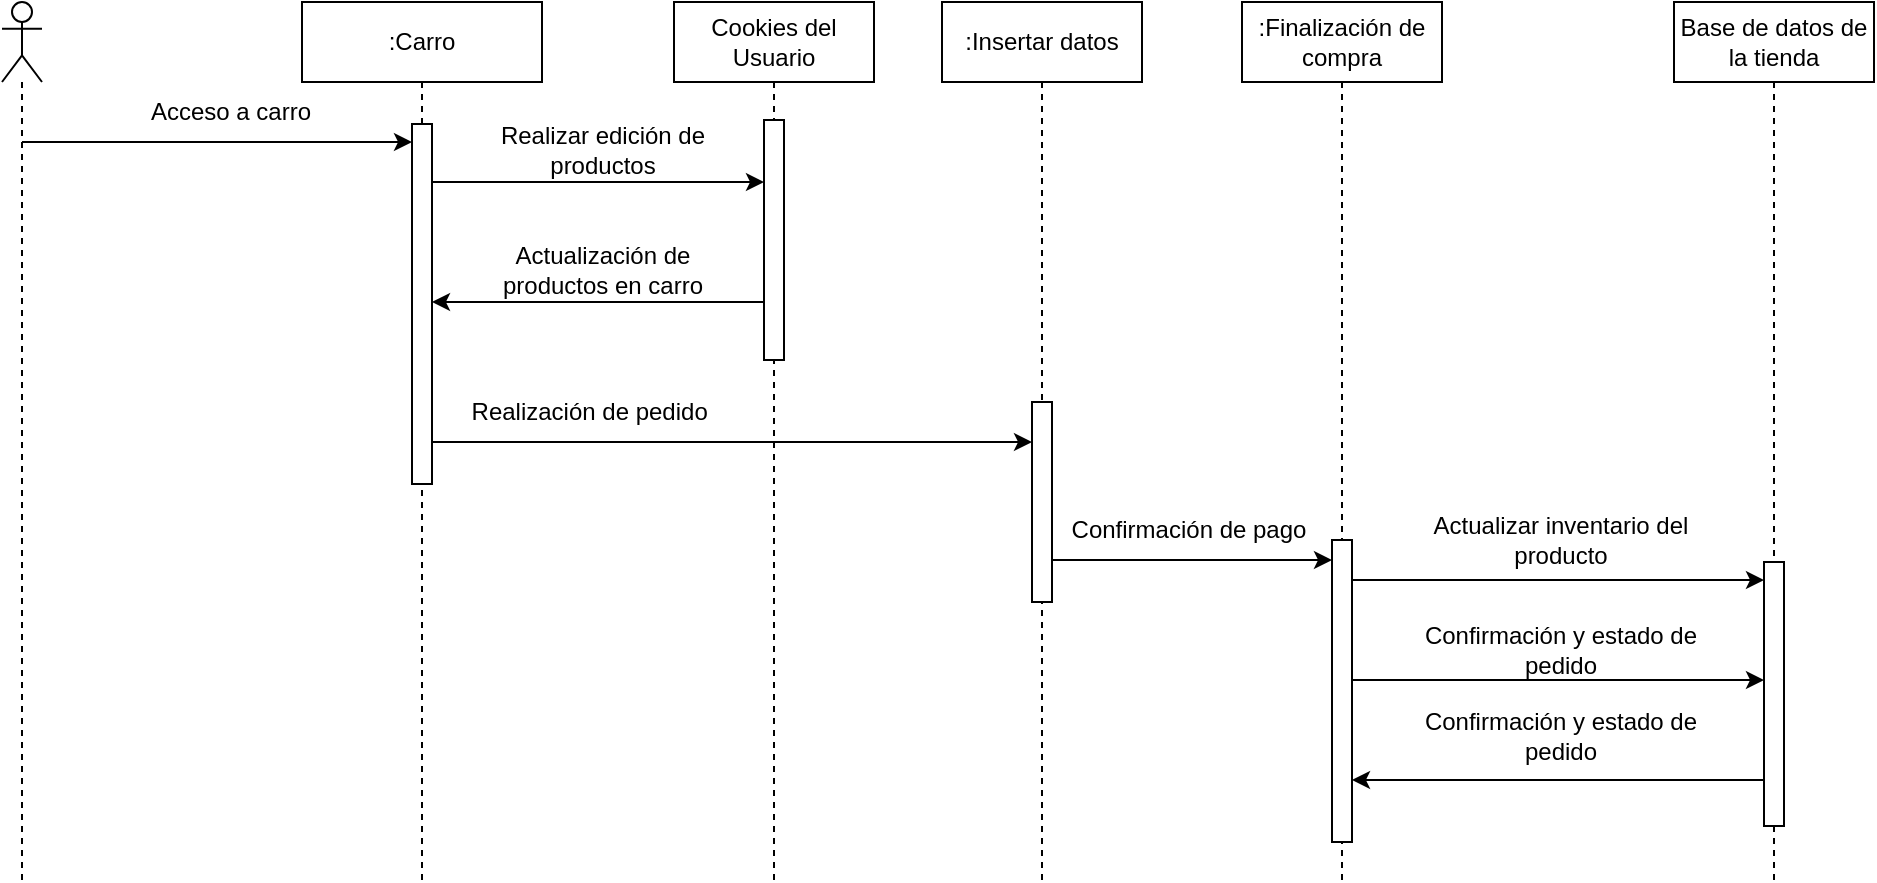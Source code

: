 <mxfile version="21.3.3" type="device">
  <diagram name="Página-1" id="Ur5EyF83YAwJnZ9i6efP">
    <mxGraphModel dx="5915" dy="-891" grid="1" gridSize="10" guides="1" tooltips="1" connect="1" arrows="1" fold="1" page="1" pageScale="1" pageWidth="827" pageHeight="1169" math="0" shadow="0">
      <root>
        <mxCell id="0" />
        <mxCell id="1" parent="0" />
        <mxCell id="ioUW0PHjHnX9UqvaIo_N-1" value=":Carro" style="shape=umlLifeline;perimeter=lifelinePerimeter;whiteSpace=wrap;html=1;container=1;dropTarget=0;collapsible=0;recursiveResize=0;outlineConnect=0;portConstraint=eastwest;newEdgeStyle={&quot;edgeStyle&quot;:&quot;elbowEdgeStyle&quot;,&quot;elbow&quot;:&quot;vertical&quot;,&quot;curved&quot;:0,&quot;rounded&quot;:0};" vertex="1" parent="1">
          <mxGeometry x="-2820" y="2710" width="120" height="439" as="geometry" />
        </mxCell>
        <mxCell id="ioUW0PHjHnX9UqvaIo_N-2" value="" style="html=1;points=[];perimeter=orthogonalPerimeter;outlineConnect=0;targetShapes=umlLifeline;portConstraint=eastwest;newEdgeStyle={&quot;edgeStyle&quot;:&quot;elbowEdgeStyle&quot;,&quot;elbow&quot;:&quot;vertical&quot;,&quot;curved&quot;:0,&quot;rounded&quot;:0};" vertex="1" parent="ioUW0PHjHnX9UqvaIo_N-1">
          <mxGeometry x="55" y="61" width="10" height="180" as="geometry" />
        </mxCell>
        <mxCell id="ioUW0PHjHnX9UqvaIo_N-3" style="edgeStyle=orthogonalEdgeStyle;rounded=0;orthogonalLoop=1;jettySize=auto;html=1;" edge="1" parent="1" source="ioUW0PHjHnX9UqvaIo_N-15" target="ioUW0PHjHnX9UqvaIo_N-2">
          <mxGeometry relative="1" as="geometry">
            <mxPoint x="-2960" y="2885.032" as="sourcePoint" />
            <Array as="points">
              <mxPoint x="-2830" y="2780" />
              <mxPoint x="-2830" y="2780" />
            </Array>
          </mxGeometry>
        </mxCell>
        <mxCell id="ioUW0PHjHnX9UqvaIo_N-4" value="Base de datos de la tienda" style="shape=umlLifeline;perimeter=lifelinePerimeter;whiteSpace=wrap;html=1;container=1;dropTarget=0;collapsible=0;recursiveResize=0;outlineConnect=0;portConstraint=eastwest;newEdgeStyle={&quot;edgeStyle&quot;:&quot;elbowEdgeStyle&quot;,&quot;elbow&quot;:&quot;vertical&quot;,&quot;curved&quot;:0,&quot;rounded&quot;:0};" vertex="1" parent="1">
          <mxGeometry x="-2134" y="2710" width="100" height="439" as="geometry" />
        </mxCell>
        <mxCell id="ioUW0PHjHnX9UqvaIo_N-5" value="" style="html=1;points=[];perimeter=orthogonalPerimeter;outlineConnect=0;targetShapes=umlLifeline;portConstraint=eastwest;newEdgeStyle={&quot;edgeStyle&quot;:&quot;elbowEdgeStyle&quot;,&quot;elbow&quot;:&quot;vertical&quot;,&quot;curved&quot;:0,&quot;rounded&quot;:0};" vertex="1" parent="ioUW0PHjHnX9UqvaIo_N-4">
          <mxGeometry x="45" y="280" width="10" height="132" as="geometry" />
        </mxCell>
        <mxCell id="ioUW0PHjHnX9UqvaIo_N-6" style="edgeStyle=elbowEdgeStyle;rounded=0;orthogonalLoop=1;jettySize=auto;html=1;elbow=vertical;curved=0;" edge="1" parent="1" source="ioUW0PHjHnX9UqvaIo_N-2" target="ioUW0PHjHnX9UqvaIo_N-27">
          <mxGeometry relative="1" as="geometry">
            <Array as="points">
              <mxPoint x="-2670" y="2800" />
            </Array>
          </mxGeometry>
        </mxCell>
        <mxCell id="ioUW0PHjHnX9UqvaIo_N-7" value="Acceso a carro" style="text;html=1;strokeColor=none;fillColor=none;align=center;verticalAlign=middle;whiteSpace=wrap;rounded=0;" vertex="1" parent="1">
          <mxGeometry x="-2926.5" y="2750" width="141" height="30" as="geometry" />
        </mxCell>
        <mxCell id="ioUW0PHjHnX9UqvaIo_N-8" value="Realizar edición de productos" style="text;html=1;strokeColor=none;fillColor=none;align=center;verticalAlign=middle;whiteSpace=wrap;rounded=0;" vertex="1" parent="1">
          <mxGeometry x="-2740" y="2769" width="141" height="30" as="geometry" />
        </mxCell>
        <mxCell id="ioUW0PHjHnX9UqvaIo_N-9" style="edgeStyle=elbowEdgeStyle;rounded=0;orthogonalLoop=1;jettySize=auto;html=1;elbow=vertical;curved=0;" edge="1" parent="1" source="ioUW0PHjHnX9UqvaIo_N-27" target="ioUW0PHjHnX9UqvaIo_N-2">
          <mxGeometry relative="1" as="geometry">
            <mxPoint x="-2670" y="2910" as="sourcePoint" />
            <mxPoint x="-2680" y="2890" as="targetPoint" />
            <Array as="points">
              <mxPoint x="-2670" y="2860" />
            </Array>
          </mxGeometry>
        </mxCell>
        <mxCell id="ioUW0PHjHnX9UqvaIo_N-10" value="Actualización de productos en carro" style="text;html=1;strokeColor=none;fillColor=none;align=center;verticalAlign=middle;whiteSpace=wrap;rounded=0;" vertex="1" parent="1">
          <mxGeometry x="-2740" y="2829" width="141" height="30" as="geometry" />
        </mxCell>
        <mxCell id="ioUW0PHjHnX9UqvaIo_N-11" value=":Insertar datos" style="shape=umlLifeline;perimeter=lifelinePerimeter;whiteSpace=wrap;html=1;container=1;dropTarget=0;collapsible=0;recursiveResize=0;outlineConnect=0;portConstraint=eastwest;newEdgeStyle={&quot;edgeStyle&quot;:&quot;elbowEdgeStyle&quot;,&quot;elbow&quot;:&quot;vertical&quot;,&quot;curved&quot;:0,&quot;rounded&quot;:0};" vertex="1" parent="1">
          <mxGeometry x="-2500" y="2710" width="100" height="439" as="geometry" />
        </mxCell>
        <mxCell id="ioUW0PHjHnX9UqvaIo_N-12" value="" style="html=1;points=[];perimeter=orthogonalPerimeter;outlineConnect=0;targetShapes=umlLifeline;portConstraint=eastwest;newEdgeStyle={&quot;edgeStyle&quot;:&quot;elbowEdgeStyle&quot;,&quot;elbow&quot;:&quot;vertical&quot;,&quot;curved&quot;:0,&quot;rounded&quot;:0};" vertex="1" parent="ioUW0PHjHnX9UqvaIo_N-11">
          <mxGeometry x="45" y="200" width="10" height="100" as="geometry" />
        </mxCell>
        <mxCell id="ioUW0PHjHnX9UqvaIo_N-13" style="edgeStyle=elbowEdgeStyle;rounded=0;orthogonalLoop=1;jettySize=auto;html=1;elbow=vertical;curved=0;" edge="1" parent="1" source="ioUW0PHjHnX9UqvaIo_N-2" target="ioUW0PHjHnX9UqvaIo_N-12">
          <mxGeometry relative="1" as="geometry">
            <Array as="points">
              <mxPoint x="-2570" y="2930" />
            </Array>
          </mxGeometry>
        </mxCell>
        <mxCell id="ioUW0PHjHnX9UqvaIo_N-14" value="Realización de pedido&amp;nbsp;" style="text;html=1;strokeColor=none;fillColor=none;align=center;verticalAlign=middle;whiteSpace=wrap;rounded=0;" vertex="1" parent="1">
          <mxGeometry x="-2745" y="2900" width="141" height="30" as="geometry" />
        </mxCell>
        <mxCell id="ioUW0PHjHnX9UqvaIo_N-15" value="" style="shape=umlLifeline;perimeter=lifelinePerimeter;whiteSpace=wrap;html=1;container=1;dropTarget=0;collapsible=0;recursiveResize=0;outlineConnect=0;portConstraint=eastwest;newEdgeStyle={&quot;edgeStyle&quot;:&quot;elbowEdgeStyle&quot;,&quot;elbow&quot;:&quot;vertical&quot;,&quot;curved&quot;:0,&quot;rounded&quot;:0};participant=umlActor;" vertex="1" parent="1">
          <mxGeometry x="-2970" y="2710" width="20" height="439" as="geometry" />
        </mxCell>
        <mxCell id="ioUW0PHjHnX9UqvaIo_N-16" value=":Finalización de compra" style="shape=umlLifeline;perimeter=lifelinePerimeter;whiteSpace=wrap;html=1;container=1;dropTarget=0;collapsible=0;recursiveResize=0;outlineConnect=0;portConstraint=eastwest;newEdgeStyle={&quot;edgeStyle&quot;:&quot;elbowEdgeStyle&quot;,&quot;elbow&quot;:&quot;vertical&quot;,&quot;curved&quot;:0,&quot;rounded&quot;:0};" vertex="1" parent="1">
          <mxGeometry x="-2350" y="2710" width="100" height="439" as="geometry" />
        </mxCell>
        <mxCell id="ioUW0PHjHnX9UqvaIo_N-17" value="" style="html=1;points=[];perimeter=orthogonalPerimeter;outlineConnect=0;targetShapes=umlLifeline;portConstraint=eastwest;newEdgeStyle={&quot;edgeStyle&quot;:&quot;elbowEdgeStyle&quot;,&quot;elbow&quot;:&quot;vertical&quot;,&quot;curved&quot;:0,&quot;rounded&quot;:0};" vertex="1" parent="ioUW0PHjHnX9UqvaIo_N-16">
          <mxGeometry x="45" y="269" width="10" height="151" as="geometry" />
        </mxCell>
        <mxCell id="ioUW0PHjHnX9UqvaIo_N-18" style="edgeStyle=elbowEdgeStyle;rounded=0;orthogonalLoop=1;jettySize=auto;html=1;elbow=vertical;curved=0;" edge="1" parent="1" source="ioUW0PHjHnX9UqvaIo_N-12" target="ioUW0PHjHnX9UqvaIo_N-17">
          <mxGeometry relative="1" as="geometry">
            <Array as="points">
              <mxPoint x="-2360" y="2989" />
            </Array>
          </mxGeometry>
        </mxCell>
        <mxCell id="ioUW0PHjHnX9UqvaIo_N-19" value="Confirmación de pago" style="text;html=1;strokeColor=none;fillColor=none;align=center;verticalAlign=middle;whiteSpace=wrap;rounded=0;" vertex="1" parent="1">
          <mxGeometry x="-2447" y="2959" width="141" height="30" as="geometry" />
        </mxCell>
        <mxCell id="ioUW0PHjHnX9UqvaIo_N-20" style="edgeStyle=elbowEdgeStyle;rounded=0;orthogonalLoop=1;jettySize=auto;html=1;elbow=vertical;curved=0;" edge="1" parent="1" source="ioUW0PHjHnX9UqvaIo_N-17" target="ioUW0PHjHnX9UqvaIo_N-5">
          <mxGeometry relative="1" as="geometry">
            <Array as="points">
              <mxPoint x="-2170" y="3049" />
              <mxPoint x="-2170" y="2999" />
              <mxPoint x="-2180" y="3009" />
            </Array>
          </mxGeometry>
        </mxCell>
        <mxCell id="ioUW0PHjHnX9UqvaIo_N-21" value="Confirmación y estado de pedido" style="text;html=1;strokeColor=none;fillColor=none;align=center;verticalAlign=middle;whiteSpace=wrap;rounded=0;" vertex="1" parent="1">
          <mxGeometry x="-2261" y="3019" width="141" height="30" as="geometry" />
        </mxCell>
        <mxCell id="ioUW0PHjHnX9UqvaIo_N-22" style="edgeStyle=elbowEdgeStyle;rounded=0;orthogonalLoop=1;jettySize=auto;html=1;elbow=vertical;curved=0;" edge="1" parent="1" source="ioUW0PHjHnX9UqvaIo_N-5" target="ioUW0PHjHnX9UqvaIo_N-17">
          <mxGeometry relative="1" as="geometry">
            <Array as="points">
              <mxPoint x="-2280" y="3099" />
              <mxPoint x="-2110" y="3059" />
              <mxPoint x="-2200" y="3039" />
            </Array>
          </mxGeometry>
        </mxCell>
        <mxCell id="ioUW0PHjHnX9UqvaIo_N-23" value="Confirmación y estado de pedido" style="text;html=1;strokeColor=none;fillColor=none;align=center;verticalAlign=middle;whiteSpace=wrap;rounded=0;" vertex="1" parent="1">
          <mxGeometry x="-2261" y="3062" width="141" height="30" as="geometry" />
        </mxCell>
        <mxCell id="ioUW0PHjHnX9UqvaIo_N-24" style="edgeStyle=elbowEdgeStyle;rounded=0;orthogonalLoop=1;jettySize=auto;html=1;elbow=vertical;curved=0;" edge="1" parent="1" source="ioUW0PHjHnX9UqvaIo_N-17" target="ioUW0PHjHnX9UqvaIo_N-5">
          <mxGeometry relative="1" as="geometry">
            <mxPoint x="-2300" y="2999" as="sourcePoint" />
            <mxPoint x="-2088" y="2999" as="targetPoint" />
            <Array as="points">
              <mxPoint x="-2169" y="2999" />
              <mxPoint x="-2169" y="2949" />
              <mxPoint x="-2179" y="2959" />
            </Array>
          </mxGeometry>
        </mxCell>
        <mxCell id="ioUW0PHjHnX9UqvaIo_N-25" value="Actualizar inventario del producto" style="text;html=1;strokeColor=none;fillColor=none;align=center;verticalAlign=middle;whiteSpace=wrap;rounded=0;" vertex="1" parent="1">
          <mxGeometry x="-2261" y="2964" width="141" height="30" as="geometry" />
        </mxCell>
        <mxCell id="ioUW0PHjHnX9UqvaIo_N-26" value="Cookies del Usuario" style="shape=umlLifeline;perimeter=lifelinePerimeter;whiteSpace=wrap;html=1;container=1;dropTarget=0;collapsible=0;recursiveResize=0;outlineConnect=0;portConstraint=eastwest;newEdgeStyle={&quot;edgeStyle&quot;:&quot;elbowEdgeStyle&quot;,&quot;elbow&quot;:&quot;vertical&quot;,&quot;curved&quot;:0,&quot;rounded&quot;:0};" vertex="1" parent="1">
          <mxGeometry x="-2634" y="2710" width="100" height="439" as="geometry" />
        </mxCell>
        <mxCell id="ioUW0PHjHnX9UqvaIo_N-27" value="" style="html=1;points=[];perimeter=orthogonalPerimeter;outlineConnect=0;targetShapes=umlLifeline;portConstraint=eastwest;newEdgeStyle={&quot;edgeStyle&quot;:&quot;elbowEdgeStyle&quot;,&quot;elbow&quot;:&quot;vertical&quot;,&quot;curved&quot;:0,&quot;rounded&quot;:0};" vertex="1" parent="ioUW0PHjHnX9UqvaIo_N-26">
          <mxGeometry x="45" y="59" width="10" height="120" as="geometry" />
        </mxCell>
      </root>
    </mxGraphModel>
  </diagram>
</mxfile>
